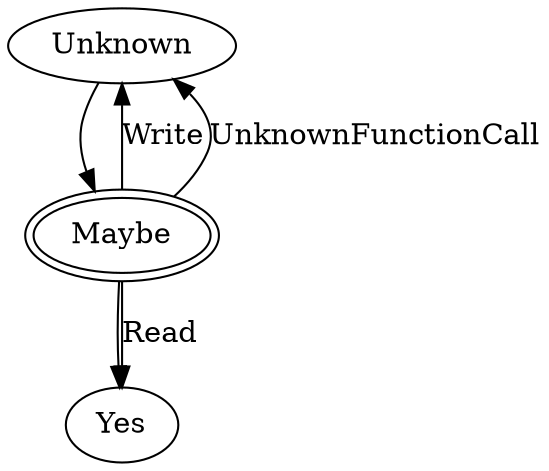 #
# This file is distributed under the MIT License. See LICENSE.md for details.
#

# This analysis works both for registers and stack slots

digraph UsedArgumentsOfFunction {
  Unknown;
  Maybe [peripheries=2];
  Yes;

  # Lattice
  Unknown->Maybe;
  Maybe->Yes;

  # Transfer functions
  Maybe->Yes [label="Read"];
  Maybe->Unknown [label="Write"];
  Maybe->Unknown [label="UnknownFunctionCall"];
}

